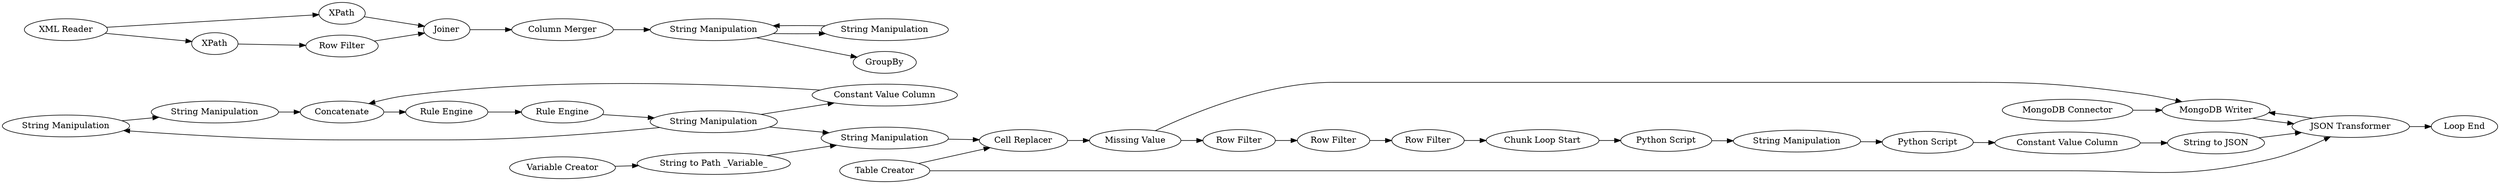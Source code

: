 digraph {
	424 -> 425
	392 -> 395
	465 -> 467
	392 -> 386
	354 -> 467
	385 -> 392
	431 -> 423
	408 -> 397
	386 -> 398
	432 -> 369
	369 -> 429
	369 -> 432
	397 -> 396
	396 -> 391
	346 -> 348
	389 -> 394
	394 -> 395
	368 -> 385
	394 -> 403
	430 -> 431
	423 -> 427
	427 -> 428
	458 -> 465
	423 -> 424
	398 -> 455
	395 -> 394
	402 -> 408
	376 -> 395
	428 -> 430
	348 -> 368
	391 -> 389
	384 -> 394
	455 -> 402
	384 -> 385
	425 -> 428
	355 -> 354
	355 -> 458
	456 -> 369
	467 -> 456
	423 -> 368
	432 [label="String Manipulation"]
	354 [label=XPath]
	398 [label="Row Filter"]
	458 [label=XPath]
	394 [label="JSON Transformer"]
	431 [label="Rule Engine"]
	384 [label="Table Creator"]
	423 [label="String Manipulation"]
	408 [label="Python Script"]
	467 [label=Joiner]
	403 [label="Loop End"]
	425 [label="String Manipulation"]
	465 [label="Row Filter"]
	376 [label="MongoDB Connector"]
	424 [label="String Manipulation"]
	348 [label="String to Path _Variable_"]
	392 [label="Missing Value"]
	386 [label="Row Filter"]
	428 [label=Concatenate]
	427 [label="Constant Value Column"]
	391 [label="Constant Value Column"]
	397 [label="String Manipulation"]
	385 [label="Cell Replacer"]
	396 [label="Python Script"]
	429 [label=GroupBy]
	456 [label="Column Merger"]
	346 [label="Variable Creator"]
	430 [label="Rule Engine"]
	369 [label="String Manipulation"]
	368 [label="String Manipulation"]
	455 [label="Row Filter"]
	389 [label="String to JSON"]
	395 [label="MongoDB Writer"]
	355 [label="XML Reader"]
	402 [label="Chunk Loop Start"]
	rankdir=LR
}
